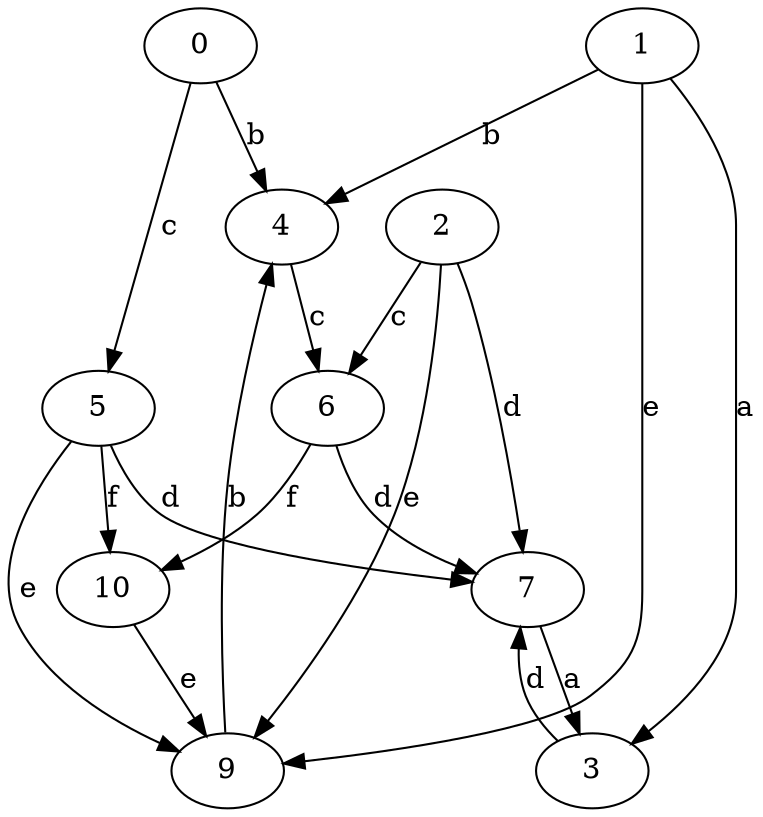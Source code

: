 strict digraph  {
0;
1;
2;
3;
4;
5;
6;
7;
9;
10;
0 -> 4  [label=b];
0 -> 5  [label=c];
1 -> 3  [label=a];
1 -> 4  [label=b];
1 -> 9  [label=e];
2 -> 6  [label=c];
2 -> 7  [label=d];
2 -> 9  [label=e];
3 -> 7  [label=d];
4 -> 6  [label=c];
5 -> 7  [label=d];
5 -> 9  [label=e];
5 -> 10  [label=f];
6 -> 7  [label=d];
6 -> 10  [label=f];
7 -> 3  [label=a];
9 -> 4  [label=b];
10 -> 9  [label=e];
}
